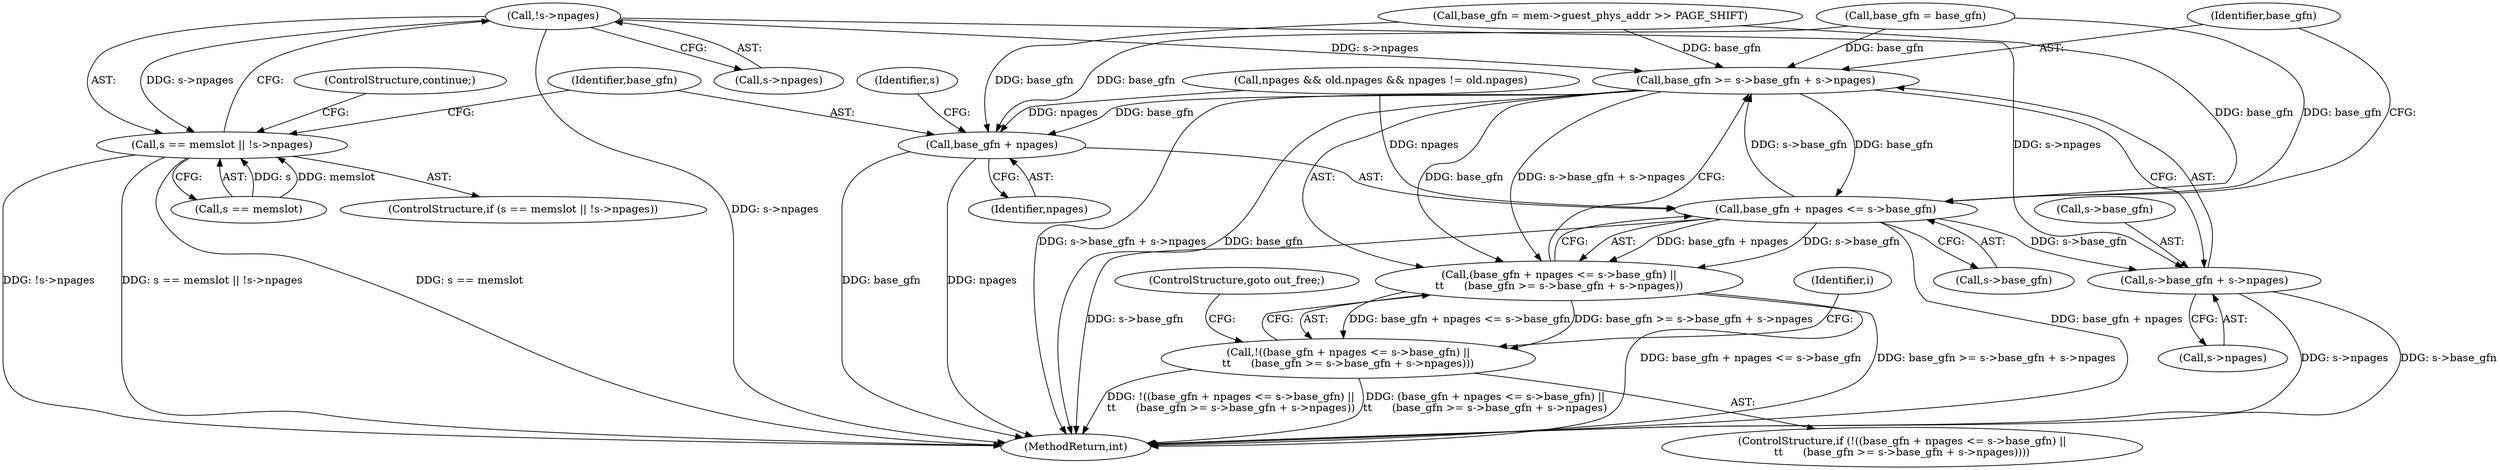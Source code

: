 digraph "0_linux_12d6e7538e2d418c08f082b1b44ffa5fb7270ed8@pointer" {
"1000305" [label="(Call,!s->npages)"];
"1000301" [label="(Call,s == memslot || !s->npages)"];
"1000320" [label="(Call,base_gfn >= s->base_gfn + s->npages)"];
"1000313" [label="(Call,base_gfn + npages <= s->base_gfn)"];
"1000312" [label="(Call,(base_gfn + npages <= s->base_gfn) ||\n\t\t      (base_gfn >= s->base_gfn + s->npages))"];
"1000311" [label="(Call,!((base_gfn + npages <= s->base_gfn) ||\n\t\t      (base_gfn >= s->base_gfn + s->npages)))"];
"1000322" [label="(Call,s->base_gfn + s->npages)"];
"1000314" [label="(Call,base_gfn + npages)"];
"1000263" [label="(Call,npages && old.npages && npages != old.npages)"];
"1000329" [label="(ControlStructure,goto out_free;)"];
"1000315" [label="(Identifier,base_gfn)"];
"1000317" [label="(Call,s->base_gfn)"];
"1000312" [label="(Call,(base_gfn + npages <= s->base_gfn) ||\n\t\t      (base_gfn >= s->base_gfn + s->npages))"];
"1000309" [label="(ControlStructure,continue;)"];
"1000316" [label="(Identifier,npages)"];
"1000499" [label="(MethodReturn,int)"];
"1000322" [label="(Call,s->base_gfn + s->npages)"];
"1000311" [label="(Call,!((base_gfn + npages <= s->base_gfn) ||\n\t\t      (base_gfn >= s->base_gfn + s->npages)))"];
"1000314" [label="(Call,base_gfn + npages)"];
"1000326" [label="(Call,s->npages)"];
"1000306" [label="(Call,s->npages)"];
"1000305" [label="(Call,!s->npages)"];
"1000247" [label="(Call,base_gfn = base_gfn)"];
"1000313" [label="(Call,base_gfn + npages <= s->base_gfn)"];
"1000287" [label="(Identifier,i)"];
"1000318" [label="(Identifier,s)"];
"1000310" [label="(ControlStructure,if (!((base_gfn + npages <= s->base_gfn) ||\n\t\t      (base_gfn >= s->base_gfn + s->npages))))"];
"1000320" [label="(Call,base_gfn >= s->base_gfn + s->npages)"];
"1000207" [label="(Call,base_gfn = mem->guest_phys_addr >> PAGE_SHIFT)"];
"1000301" [label="(Call,s == memslot || !s->npages)"];
"1000302" [label="(Call,s == memslot)"];
"1000300" [label="(ControlStructure,if (s == memslot || !s->npages))"];
"1000323" [label="(Call,s->base_gfn)"];
"1000321" [label="(Identifier,base_gfn)"];
"1000305" -> "1000301"  [label="AST: "];
"1000305" -> "1000306"  [label="CFG: "];
"1000306" -> "1000305"  [label="AST: "];
"1000301" -> "1000305"  [label="CFG: "];
"1000305" -> "1000499"  [label="DDG: s->npages"];
"1000305" -> "1000301"  [label="DDG: s->npages"];
"1000305" -> "1000320"  [label="DDG: s->npages"];
"1000305" -> "1000322"  [label="DDG: s->npages"];
"1000301" -> "1000300"  [label="AST: "];
"1000301" -> "1000302"  [label="CFG: "];
"1000302" -> "1000301"  [label="AST: "];
"1000309" -> "1000301"  [label="CFG: "];
"1000315" -> "1000301"  [label="CFG: "];
"1000301" -> "1000499"  [label="DDG: !s->npages"];
"1000301" -> "1000499"  [label="DDG: s == memslot || !s->npages"];
"1000301" -> "1000499"  [label="DDG: s == memslot"];
"1000302" -> "1000301"  [label="DDG: s"];
"1000302" -> "1000301"  [label="DDG: memslot"];
"1000320" -> "1000312"  [label="AST: "];
"1000320" -> "1000322"  [label="CFG: "];
"1000321" -> "1000320"  [label="AST: "];
"1000322" -> "1000320"  [label="AST: "];
"1000312" -> "1000320"  [label="CFG: "];
"1000320" -> "1000499"  [label="DDG: s->base_gfn + s->npages"];
"1000320" -> "1000499"  [label="DDG: base_gfn"];
"1000320" -> "1000313"  [label="DDG: base_gfn"];
"1000320" -> "1000314"  [label="DDG: base_gfn"];
"1000320" -> "1000312"  [label="DDG: base_gfn"];
"1000320" -> "1000312"  [label="DDG: s->base_gfn + s->npages"];
"1000247" -> "1000320"  [label="DDG: base_gfn"];
"1000207" -> "1000320"  [label="DDG: base_gfn"];
"1000313" -> "1000320"  [label="DDG: s->base_gfn"];
"1000313" -> "1000312"  [label="AST: "];
"1000313" -> "1000317"  [label="CFG: "];
"1000314" -> "1000313"  [label="AST: "];
"1000317" -> "1000313"  [label="AST: "];
"1000321" -> "1000313"  [label="CFG: "];
"1000312" -> "1000313"  [label="CFG: "];
"1000313" -> "1000499"  [label="DDG: base_gfn + npages"];
"1000313" -> "1000499"  [label="DDG: s->base_gfn"];
"1000313" -> "1000312"  [label="DDG: base_gfn + npages"];
"1000313" -> "1000312"  [label="DDG: s->base_gfn"];
"1000247" -> "1000313"  [label="DDG: base_gfn"];
"1000207" -> "1000313"  [label="DDG: base_gfn"];
"1000263" -> "1000313"  [label="DDG: npages"];
"1000313" -> "1000322"  [label="DDG: s->base_gfn"];
"1000312" -> "1000311"  [label="AST: "];
"1000311" -> "1000312"  [label="CFG: "];
"1000312" -> "1000499"  [label="DDG: base_gfn + npages <= s->base_gfn"];
"1000312" -> "1000499"  [label="DDG: base_gfn >= s->base_gfn + s->npages"];
"1000312" -> "1000311"  [label="DDG: base_gfn + npages <= s->base_gfn"];
"1000312" -> "1000311"  [label="DDG: base_gfn >= s->base_gfn + s->npages"];
"1000311" -> "1000310"  [label="AST: "];
"1000329" -> "1000311"  [label="CFG: "];
"1000287" -> "1000311"  [label="CFG: "];
"1000311" -> "1000499"  [label="DDG: (base_gfn + npages <= s->base_gfn) ||\n\t\t      (base_gfn >= s->base_gfn + s->npages)"];
"1000311" -> "1000499"  [label="DDG: !((base_gfn + npages <= s->base_gfn) ||\n\t\t      (base_gfn >= s->base_gfn + s->npages))"];
"1000322" -> "1000326"  [label="CFG: "];
"1000323" -> "1000322"  [label="AST: "];
"1000326" -> "1000322"  [label="AST: "];
"1000322" -> "1000499"  [label="DDG: s->npages"];
"1000322" -> "1000499"  [label="DDG: s->base_gfn"];
"1000314" -> "1000316"  [label="CFG: "];
"1000315" -> "1000314"  [label="AST: "];
"1000316" -> "1000314"  [label="AST: "];
"1000318" -> "1000314"  [label="CFG: "];
"1000314" -> "1000499"  [label="DDG: base_gfn"];
"1000314" -> "1000499"  [label="DDG: npages"];
"1000247" -> "1000314"  [label="DDG: base_gfn"];
"1000207" -> "1000314"  [label="DDG: base_gfn"];
"1000263" -> "1000314"  [label="DDG: npages"];
}
